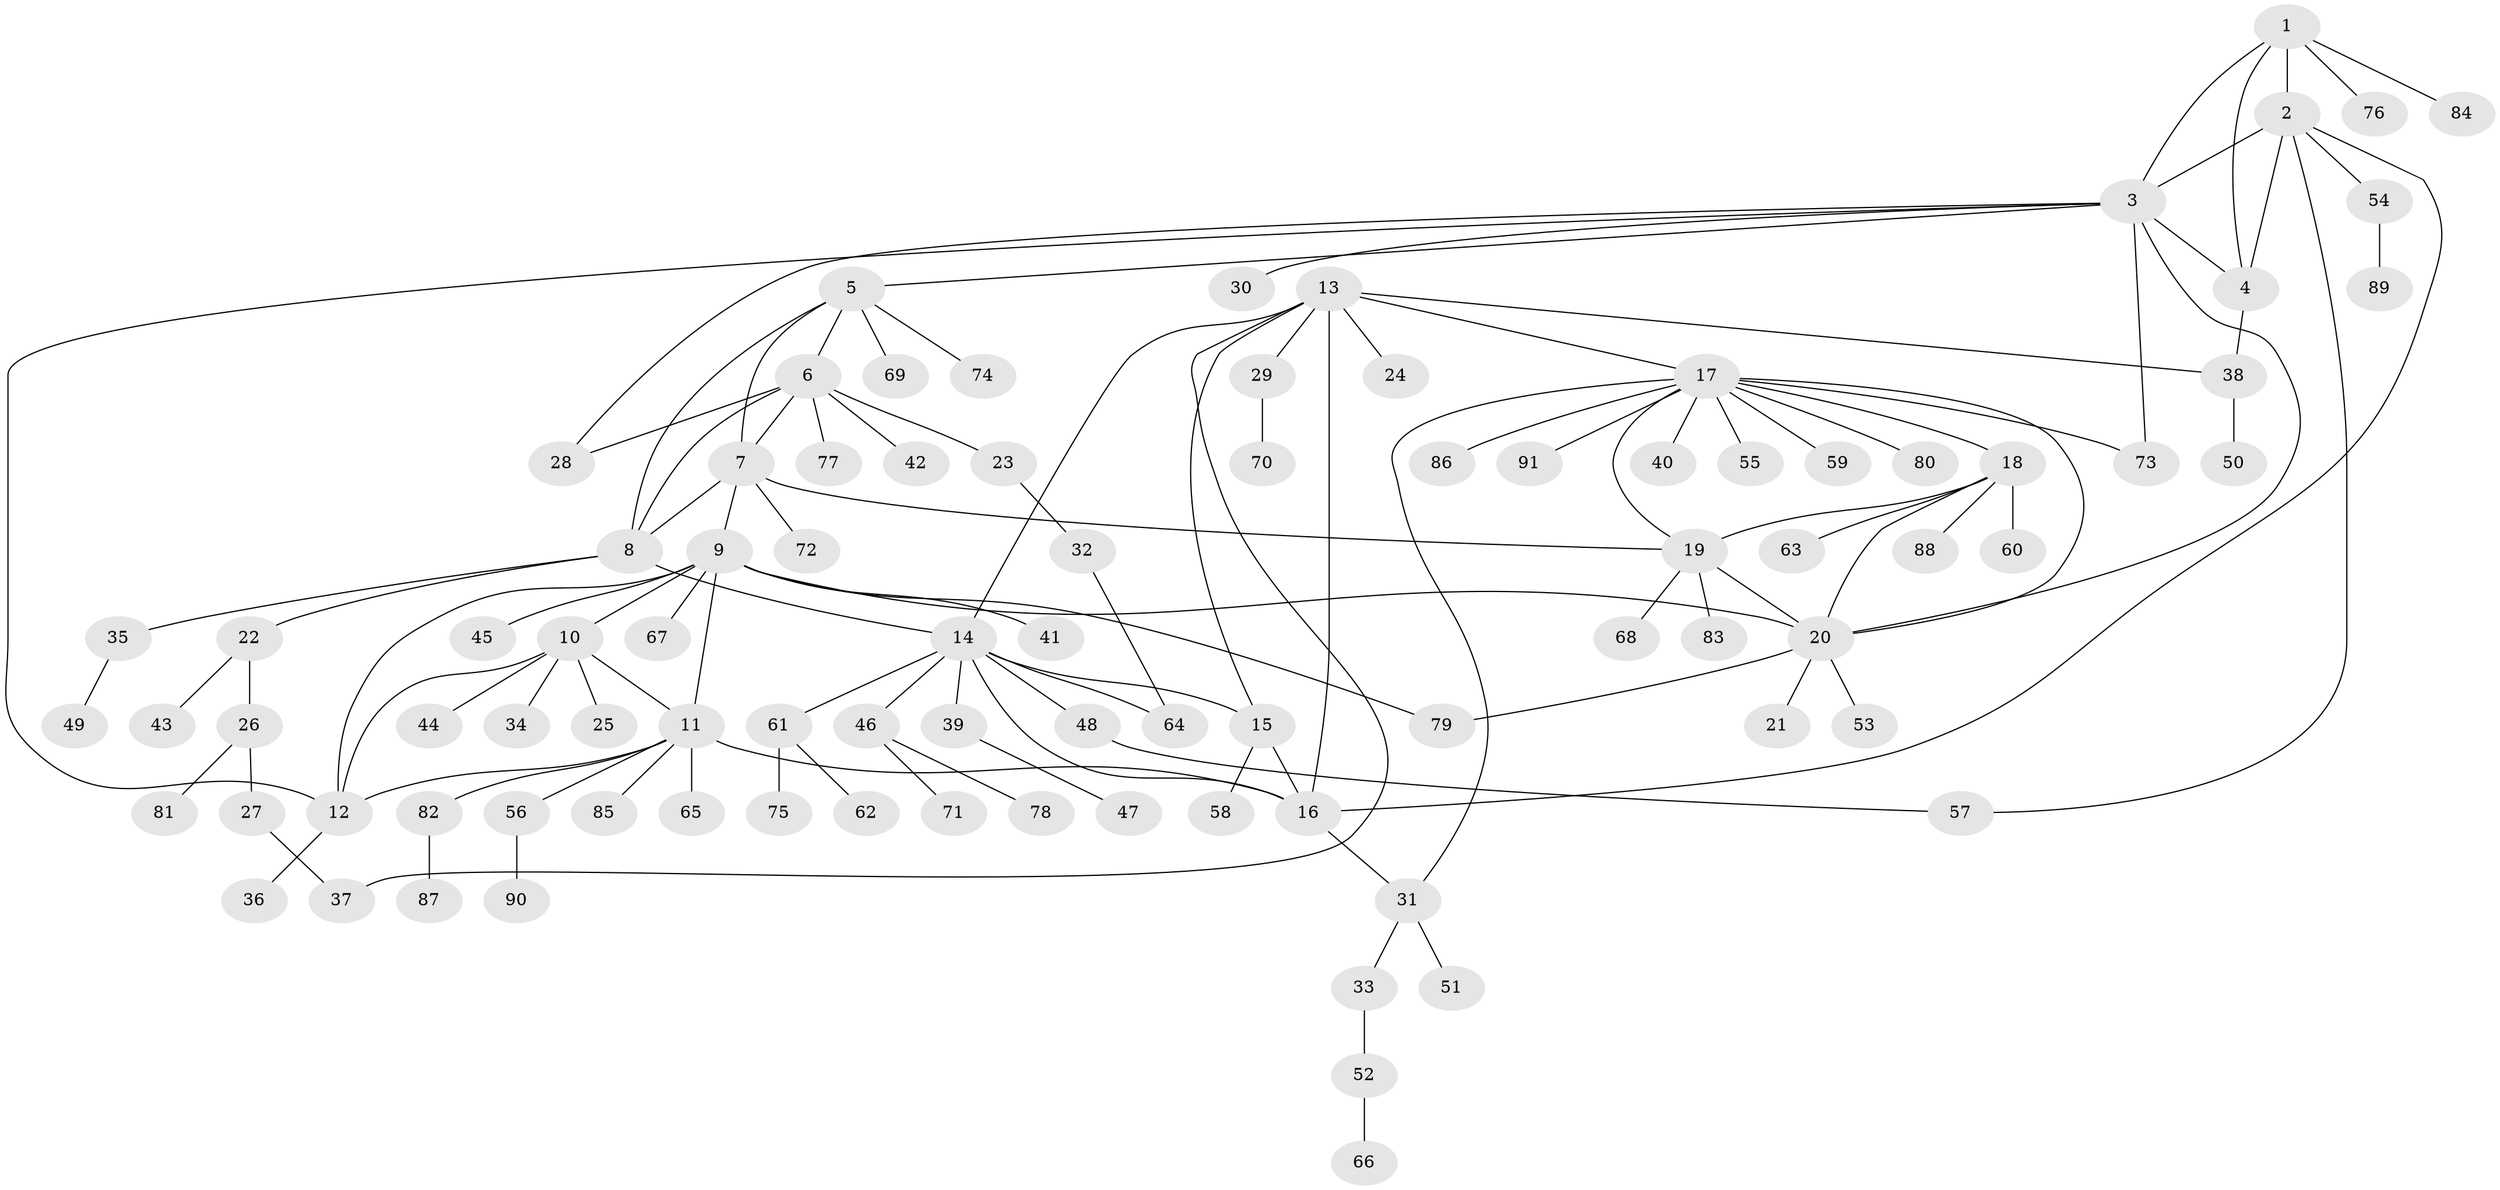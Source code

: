 // coarse degree distribution, {7: 0.07407407407407407, 5: 0.037037037037037035, 10: 0.037037037037037035, 9: 0.037037037037037035, 6: 0.07407407407407407, 3: 0.037037037037037035, 1: 0.6296296296296297, 2: 0.07407407407407407}
// Generated by graph-tools (version 1.1) at 2025/19/03/04/25 18:19:29]
// undirected, 91 vertices, 119 edges
graph export_dot {
graph [start="1"]
  node [color=gray90,style=filled];
  1;
  2;
  3;
  4;
  5;
  6;
  7;
  8;
  9;
  10;
  11;
  12;
  13;
  14;
  15;
  16;
  17;
  18;
  19;
  20;
  21;
  22;
  23;
  24;
  25;
  26;
  27;
  28;
  29;
  30;
  31;
  32;
  33;
  34;
  35;
  36;
  37;
  38;
  39;
  40;
  41;
  42;
  43;
  44;
  45;
  46;
  47;
  48;
  49;
  50;
  51;
  52;
  53;
  54;
  55;
  56;
  57;
  58;
  59;
  60;
  61;
  62;
  63;
  64;
  65;
  66;
  67;
  68;
  69;
  70;
  71;
  72;
  73;
  74;
  75;
  76;
  77;
  78;
  79;
  80;
  81;
  82;
  83;
  84;
  85;
  86;
  87;
  88;
  89;
  90;
  91;
  1 -- 2;
  1 -- 3;
  1 -- 4;
  1 -- 76;
  1 -- 84;
  2 -- 3;
  2 -- 4;
  2 -- 16;
  2 -- 54;
  2 -- 57;
  3 -- 4;
  3 -- 5;
  3 -- 12;
  3 -- 20;
  3 -- 28;
  3 -- 30;
  3 -- 73;
  4 -- 38;
  5 -- 6;
  5 -- 7;
  5 -- 8;
  5 -- 69;
  5 -- 74;
  6 -- 7;
  6 -- 8;
  6 -- 23;
  6 -- 28;
  6 -- 42;
  6 -- 77;
  7 -- 8;
  7 -- 9;
  7 -- 19;
  7 -- 72;
  8 -- 14;
  8 -- 22;
  8 -- 35;
  9 -- 10;
  9 -- 11;
  9 -- 12;
  9 -- 20;
  9 -- 41;
  9 -- 45;
  9 -- 67;
  9 -- 79;
  10 -- 11;
  10 -- 12;
  10 -- 25;
  10 -- 34;
  10 -- 44;
  11 -- 12;
  11 -- 16;
  11 -- 56;
  11 -- 65;
  11 -- 82;
  11 -- 85;
  12 -- 36;
  13 -- 14;
  13 -- 15;
  13 -- 16;
  13 -- 17;
  13 -- 24;
  13 -- 29;
  13 -- 37;
  13 -- 38;
  14 -- 15;
  14 -- 16;
  14 -- 39;
  14 -- 46;
  14 -- 48;
  14 -- 61;
  14 -- 64;
  15 -- 16;
  15 -- 58;
  16 -- 31;
  17 -- 18;
  17 -- 19;
  17 -- 20;
  17 -- 31;
  17 -- 40;
  17 -- 55;
  17 -- 59;
  17 -- 73;
  17 -- 80;
  17 -- 86;
  17 -- 91;
  18 -- 19;
  18 -- 20;
  18 -- 60;
  18 -- 63;
  18 -- 88;
  19 -- 20;
  19 -- 68;
  19 -- 83;
  20 -- 21;
  20 -- 53;
  20 -- 79;
  22 -- 26;
  22 -- 43;
  23 -- 32;
  26 -- 27;
  26 -- 81;
  27 -- 37;
  29 -- 70;
  31 -- 33;
  31 -- 51;
  32 -- 64;
  33 -- 52;
  35 -- 49;
  38 -- 50;
  39 -- 47;
  46 -- 71;
  46 -- 78;
  48 -- 57;
  52 -- 66;
  54 -- 89;
  56 -- 90;
  61 -- 62;
  61 -- 75;
  82 -- 87;
}
